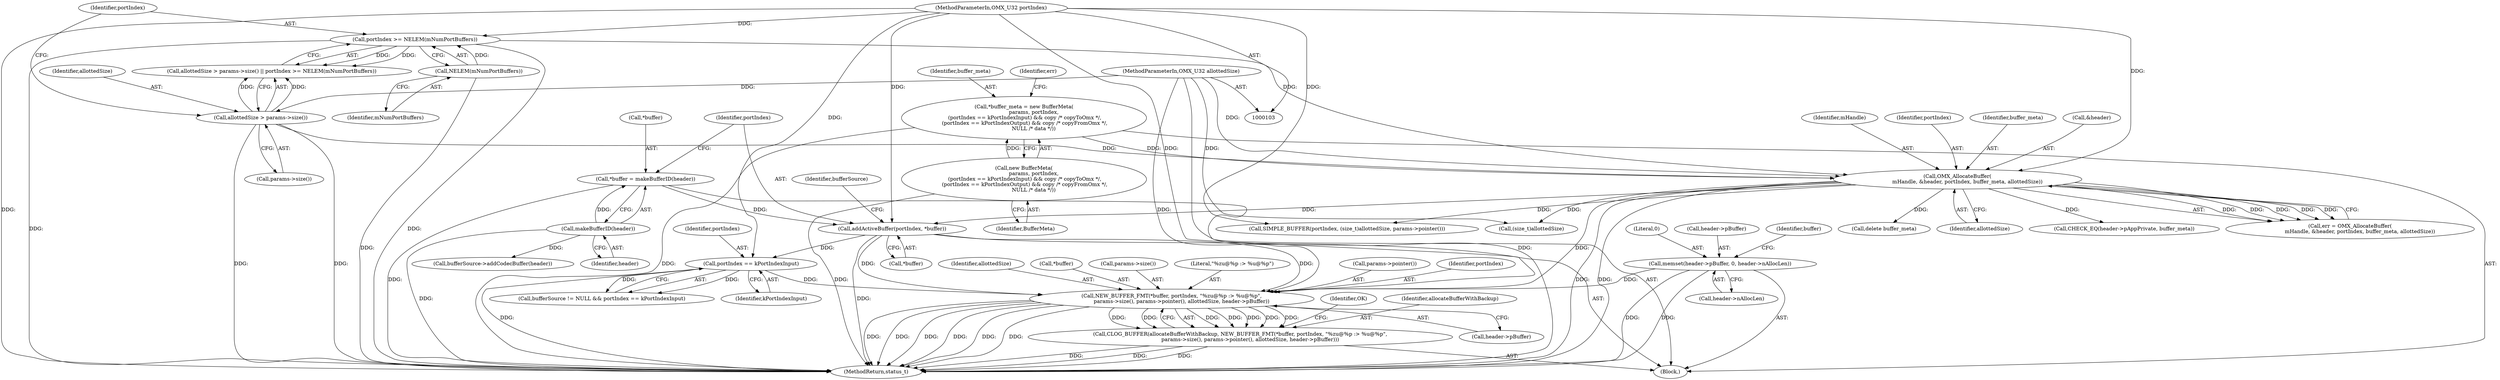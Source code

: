 digraph "1_Android_640b04121d7cd2cac90e2f7c82b97fce05f074a5@pointer" {
"1000221" [label="(Call,NEW_BUFFER_FMT(*buffer, portIndex, \"%zu@%p :> %u@%p\",\n            params->size(), params->pointer(), allottedSize, header->pBuffer))"];
"1000203" [label="(Call,addActiveBuffer(portIndex, *buffer))"];
"1000152" [label="(Call,OMX_AllocateBuffer(\n            mHandle, &header, portIndex, buffer_meta, allottedSize))"];
"1000128" [label="(Call,portIndex >= NELEM(mNumPortBuffers))"];
"1000104" [label="(MethodParameterIn,OMX_U32 portIndex)"];
"1000130" [label="(Call,NELEM(mNumPortBuffers))"];
"1000144" [label="(Call,*buffer_meta = new BufferMeta(\n            params, portIndex,\n (portIndex == kPortIndexInput) && copy /* copyToOmx */,\n (portIndex == kPortIndexOutput) && copy /* copyFromOmx */,\n            NULL /* data */))"];
"1000146" [label="(Call,new BufferMeta(\n            params, portIndex,\n (portIndex == kPortIndexInput) && copy /* copyToOmx */,\n (portIndex == kPortIndexOutput) && copy /* copyFromOmx */,\n            NULL /* data */))"];
"1000125" [label="(Call,allottedSize > params->size())"];
"1000107" [label="(MethodParameterIn,OMX_U32 allottedSize)"];
"1000198" [label="(Call,*buffer = makeBufferID(header))"];
"1000201" [label="(Call,makeBufferID(header))"];
"1000213" [label="(Call,portIndex == kPortIndexInput)"];
"1000190" [label="(Call,memset(header->pBuffer, 0, header->nAllocLen))"];
"1000219" [label="(Call,CLOG_BUFFER(allocateBufferWithBackup, NEW_BUFFER_FMT(*buffer, portIndex, \"%zu@%p :> %u@%p\",\n            params->size(), params->pointer(), allottedSize, header->pBuffer)))"];
"1000150" [label="(Call,err = OMX_AllocateBuffer(\n            mHandle, &header, portIndex, buffer_meta, allottedSize))"];
"1000204" [label="(Identifier,portIndex)"];
"1000234" [label="(MethodReturn,status_t)"];
"1000124" [label="(Call,allottedSize > params->size() || portIndex >= NELEM(mNumPortBuffers))"];
"1000227" [label="(Call,params->pointer())"];
"1000214" [label="(Identifier,portIndex)"];
"1000151" [label="(Identifier,err)"];
"1000211" [label="(Identifier,bufferSource)"];
"1000147" [label="(Identifier,BufferMeta)"];
"1000153" [label="(Identifier,mHandle)"];
"1000167" [label="(Call,SIMPLE_BUFFER(portIndex, (size_t)allottedSize, params->pointer()))"];
"1000146" [label="(Call,new BufferMeta(\n            params, portIndex,\n (portIndex == kPortIndexInput) && copy /* copyToOmx */,\n (portIndex == kPortIndexOutput) && copy /* copyFromOmx */,\n            NULL /* data */))"];
"1000126" [label="(Identifier,allottedSize)"];
"1000201" [label="(Call,makeBufferID(header))"];
"1000219" [label="(Call,CLOG_BUFFER(allocateBufferWithBackup, NEW_BUFFER_FMT(*buffer, portIndex, \"%zu@%p :> %u@%p\",\n            params->size(), params->pointer(), allottedSize, header->pBuffer)))"];
"1000198" [label="(Call,*buffer = makeBufferID(header))"];
"1000213" [label="(Call,portIndex == kPortIndexInput)"];
"1000156" [label="(Identifier,portIndex)"];
"1000129" [label="(Identifier,portIndex)"];
"1000202" [label="(Identifier,header)"];
"1000224" [label="(Identifier,portIndex)"];
"1000233" [label="(Identifier,OK)"];
"1000229" [label="(Call,header->pBuffer)"];
"1000152" [label="(Call,OMX_AllocateBuffer(\n            mHandle, &header, portIndex, buffer_meta, allottedSize))"];
"1000127" [label="(Call,params->size())"];
"1000195" [label="(Call,header->nAllocLen)"];
"1000194" [label="(Literal,0)"];
"1000157" [label="(Identifier,buffer_meta)"];
"1000125" [label="(Call,allottedSize > params->size())"];
"1000228" [label="(Identifier,allottedSize)"];
"1000107" [label="(MethodParameterIn,OMX_U32 allottedSize)"];
"1000190" [label="(Call,memset(header->pBuffer, 0, header->nAllocLen))"];
"1000131" [label="(Identifier,mNumPortBuffers)"];
"1000191" [label="(Call,header->pBuffer)"];
"1000104" [label="(MethodParameterIn,OMX_U32 portIndex)"];
"1000221" [label="(Call,NEW_BUFFER_FMT(*buffer, portIndex, \"%zu@%p :> %u@%p\",\n            params->size(), params->pointer(), allottedSize, header->pBuffer))"];
"1000200" [label="(Identifier,buffer)"];
"1000128" [label="(Call,portIndex >= NELEM(mNumPortBuffers))"];
"1000173" [label="(Call,delete buffer_meta)"];
"1000158" [label="(Identifier,allottedSize)"];
"1000222" [label="(Call,*buffer)"];
"1000199" [label="(Call,*buffer)"];
"1000220" [label="(Identifier,allocateBufferWithBackup)"];
"1000226" [label="(Call,params->size())"];
"1000209" [label="(Call,bufferSource != NULL && portIndex == kPortIndexInput)"];
"1000225" [label="(Literal,\"%zu@%p :> %u@%p\")"];
"1000169" [label="(Call,(size_t)allottedSize)"];
"1000154" [label="(Call,&header)"];
"1000108" [label="(Block,)"];
"1000145" [label="(Identifier,buffer_meta)"];
"1000215" [label="(Identifier,kPortIndexInput)"];
"1000205" [label="(Call,*buffer)"];
"1000203" [label="(Call,addActiveBuffer(portIndex, *buffer))"];
"1000217" [label="(Call,bufferSource->addCodecBuffer(header))"];
"1000185" [label="(Call,CHECK_EQ(header->pAppPrivate, buffer_meta))"];
"1000144" [label="(Call,*buffer_meta = new BufferMeta(\n            params, portIndex,\n (portIndex == kPortIndexInput) && copy /* copyToOmx */,\n (portIndex == kPortIndexOutput) && copy /* copyFromOmx */,\n            NULL /* data */))"];
"1000130" [label="(Call,NELEM(mNumPortBuffers))"];
"1000221" -> "1000219"  [label="AST: "];
"1000221" -> "1000229"  [label="CFG: "];
"1000222" -> "1000221"  [label="AST: "];
"1000224" -> "1000221"  [label="AST: "];
"1000225" -> "1000221"  [label="AST: "];
"1000226" -> "1000221"  [label="AST: "];
"1000227" -> "1000221"  [label="AST: "];
"1000228" -> "1000221"  [label="AST: "];
"1000229" -> "1000221"  [label="AST: "];
"1000219" -> "1000221"  [label="CFG: "];
"1000221" -> "1000234"  [label="DDG: "];
"1000221" -> "1000234"  [label="DDG: "];
"1000221" -> "1000234"  [label="DDG: "];
"1000221" -> "1000234"  [label="DDG: "];
"1000221" -> "1000234"  [label="DDG: "];
"1000221" -> "1000234"  [label="DDG: "];
"1000221" -> "1000219"  [label="DDG: "];
"1000221" -> "1000219"  [label="DDG: "];
"1000221" -> "1000219"  [label="DDG: "];
"1000221" -> "1000219"  [label="DDG: "];
"1000221" -> "1000219"  [label="DDG: "];
"1000221" -> "1000219"  [label="DDG: "];
"1000221" -> "1000219"  [label="DDG: "];
"1000203" -> "1000221"  [label="DDG: "];
"1000203" -> "1000221"  [label="DDG: "];
"1000213" -> "1000221"  [label="DDG: "];
"1000104" -> "1000221"  [label="DDG: "];
"1000152" -> "1000221"  [label="DDG: "];
"1000107" -> "1000221"  [label="DDG: "];
"1000190" -> "1000221"  [label="DDG: "];
"1000203" -> "1000108"  [label="AST: "];
"1000203" -> "1000205"  [label="CFG: "];
"1000204" -> "1000203"  [label="AST: "];
"1000205" -> "1000203"  [label="AST: "];
"1000211" -> "1000203"  [label="CFG: "];
"1000203" -> "1000234"  [label="DDG: "];
"1000152" -> "1000203"  [label="DDG: "];
"1000104" -> "1000203"  [label="DDG: "];
"1000198" -> "1000203"  [label="DDG: "];
"1000203" -> "1000213"  [label="DDG: "];
"1000152" -> "1000150"  [label="AST: "];
"1000152" -> "1000158"  [label="CFG: "];
"1000153" -> "1000152"  [label="AST: "];
"1000154" -> "1000152"  [label="AST: "];
"1000156" -> "1000152"  [label="AST: "];
"1000157" -> "1000152"  [label="AST: "];
"1000158" -> "1000152"  [label="AST: "];
"1000150" -> "1000152"  [label="CFG: "];
"1000152" -> "1000234"  [label="DDG: "];
"1000152" -> "1000234"  [label="DDG: "];
"1000152" -> "1000150"  [label="DDG: "];
"1000152" -> "1000150"  [label="DDG: "];
"1000152" -> "1000150"  [label="DDG: "];
"1000152" -> "1000150"  [label="DDG: "];
"1000152" -> "1000150"  [label="DDG: "];
"1000128" -> "1000152"  [label="DDG: "];
"1000104" -> "1000152"  [label="DDG: "];
"1000144" -> "1000152"  [label="DDG: "];
"1000125" -> "1000152"  [label="DDG: "];
"1000107" -> "1000152"  [label="DDG: "];
"1000152" -> "1000167"  [label="DDG: "];
"1000152" -> "1000169"  [label="DDG: "];
"1000152" -> "1000173"  [label="DDG: "];
"1000152" -> "1000185"  [label="DDG: "];
"1000128" -> "1000124"  [label="AST: "];
"1000128" -> "1000130"  [label="CFG: "];
"1000129" -> "1000128"  [label="AST: "];
"1000130" -> "1000128"  [label="AST: "];
"1000124" -> "1000128"  [label="CFG: "];
"1000128" -> "1000234"  [label="DDG: "];
"1000128" -> "1000234"  [label="DDG: "];
"1000128" -> "1000124"  [label="DDG: "];
"1000128" -> "1000124"  [label="DDG: "];
"1000104" -> "1000128"  [label="DDG: "];
"1000130" -> "1000128"  [label="DDG: "];
"1000104" -> "1000103"  [label="AST: "];
"1000104" -> "1000234"  [label="DDG: "];
"1000104" -> "1000167"  [label="DDG: "];
"1000104" -> "1000213"  [label="DDG: "];
"1000130" -> "1000131"  [label="CFG: "];
"1000131" -> "1000130"  [label="AST: "];
"1000130" -> "1000234"  [label="DDG: "];
"1000144" -> "1000108"  [label="AST: "];
"1000144" -> "1000146"  [label="CFG: "];
"1000145" -> "1000144"  [label="AST: "];
"1000146" -> "1000144"  [label="AST: "];
"1000151" -> "1000144"  [label="CFG: "];
"1000144" -> "1000234"  [label="DDG: "];
"1000146" -> "1000144"  [label="DDG: "];
"1000146" -> "1000147"  [label="CFG: "];
"1000147" -> "1000146"  [label="AST: "];
"1000146" -> "1000234"  [label="DDG: "];
"1000125" -> "1000124"  [label="AST: "];
"1000125" -> "1000127"  [label="CFG: "];
"1000126" -> "1000125"  [label="AST: "];
"1000127" -> "1000125"  [label="AST: "];
"1000129" -> "1000125"  [label="CFG: "];
"1000124" -> "1000125"  [label="CFG: "];
"1000125" -> "1000234"  [label="DDG: "];
"1000125" -> "1000234"  [label="DDG: "];
"1000125" -> "1000124"  [label="DDG: "];
"1000125" -> "1000124"  [label="DDG: "];
"1000107" -> "1000125"  [label="DDG: "];
"1000107" -> "1000103"  [label="AST: "];
"1000107" -> "1000234"  [label="DDG: "];
"1000107" -> "1000169"  [label="DDG: "];
"1000198" -> "1000108"  [label="AST: "];
"1000198" -> "1000201"  [label="CFG: "];
"1000199" -> "1000198"  [label="AST: "];
"1000201" -> "1000198"  [label="AST: "];
"1000204" -> "1000198"  [label="CFG: "];
"1000198" -> "1000234"  [label="DDG: "];
"1000201" -> "1000198"  [label="DDG: "];
"1000201" -> "1000202"  [label="CFG: "];
"1000202" -> "1000201"  [label="AST: "];
"1000201" -> "1000234"  [label="DDG: "];
"1000201" -> "1000217"  [label="DDG: "];
"1000213" -> "1000209"  [label="AST: "];
"1000213" -> "1000215"  [label="CFG: "];
"1000214" -> "1000213"  [label="AST: "];
"1000215" -> "1000213"  [label="AST: "];
"1000209" -> "1000213"  [label="CFG: "];
"1000213" -> "1000234"  [label="DDG: "];
"1000213" -> "1000209"  [label="DDG: "];
"1000213" -> "1000209"  [label="DDG: "];
"1000190" -> "1000108"  [label="AST: "];
"1000190" -> "1000195"  [label="CFG: "];
"1000191" -> "1000190"  [label="AST: "];
"1000194" -> "1000190"  [label="AST: "];
"1000195" -> "1000190"  [label="AST: "];
"1000200" -> "1000190"  [label="CFG: "];
"1000190" -> "1000234"  [label="DDG: "];
"1000190" -> "1000234"  [label="DDG: "];
"1000219" -> "1000108"  [label="AST: "];
"1000220" -> "1000219"  [label="AST: "];
"1000233" -> "1000219"  [label="CFG: "];
"1000219" -> "1000234"  [label="DDG: "];
"1000219" -> "1000234"  [label="DDG: "];
"1000219" -> "1000234"  [label="DDG: "];
}
